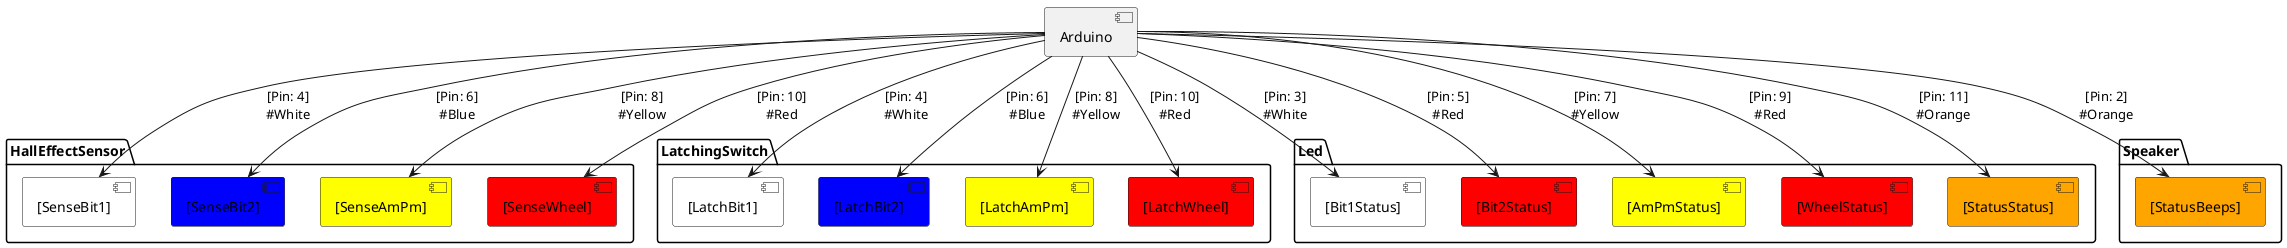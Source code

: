 @startuml

component Arduino

    
    package "HallEffectSensor" {
          component "[SenseBit1]" as SenseBit11 #White
          component "[SenseBit2]" as SenseBit22 #Blue
          component "[SenseAmPm]" as SenseAmPm3 #Yellow
          component "[SenseWheel]" as SenseWheel4 #Red
    }
        
    package "LatchingSwitch" {
          component "[LatchBit1]" as LatchBit11 #White
          component "[LatchBit2]" as LatchBit22 #Blue
          component "[LatchAmPm]" as LatchAmPm3 #Yellow
          component "[LatchWheel]" as LatchWheel4 #Red
    }
    
    package "Led" {
          component "[Bit1Status]" as Bit1Status1 #White
          component "[Bit2Status]" as Bit2Status2 #Red
          component "[AmPmStatus]" as AmPmStatus3 #Yellow
          component "[WheelStatus]" as WheelStatus4 #Red
          component "[StatusStatus]" as StatusStatus5 #Orange
    }
            
    package "Speaker" {
          component "[StatusBeeps]" as StatusBeeps1 #Orange
    }

        Arduino --> SenseBit11 : [Pin: 4]\n#White
        Arduino --> SenseBit22 : [Pin: 6]\n#Blue
        Arduino --> SenseAmPm3 : [Pin: 8]\n#Yellow
        Arduino --> SenseWheel4 : [Pin: 10]\n#Red
        Arduino --> LatchBit11 : [Pin: 4]\n#White
        Arduino --> LatchBit22 : [Pin: 6]\n#Blue
        Arduino --> LatchAmPm3 : [Pin: 8]\n#Yellow
        Arduino --> LatchWheel4 : [Pin: 10]\n#Red
        Arduino --> Bit1Status1 : [Pin: 3]\n#White
        Arduino --> Bit2Status2 : [Pin: 5]\n#Red
        Arduino --> AmPmStatus3 : [Pin: 7]\n#Yellow
        Arduino --> WheelStatus4 : [Pin: 9]\n#Red
        Arduino --> StatusStatus5 : [Pin: 11]\n#Orange
        Arduino --> StatusBeeps1 : [Pin: 2]\n#Orange

@enduml

